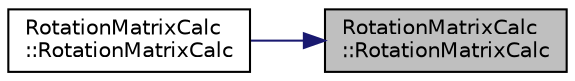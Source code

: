 digraph "RotationMatrixCalc::RotationMatrixCalc"
{
 // LATEX_PDF_SIZE
  edge [fontname="Helvetica",fontsize="10",labelfontname="Helvetica",labelfontsize="10"];
  node [fontname="Helvetica",fontsize="10",shape=record];
  rankdir="RL";
  Node1 [label="RotationMatrixCalc\l::RotationMatrixCalc",height=0.2,width=0.4,color="black", fillcolor="grey75", style="filled", fontcolor="black",tooltip=" "];
  Node1 -> Node2 [dir="back",color="midnightblue",fontsize="10",style="solid"];
  Node2 [label="RotationMatrixCalc\l::RotationMatrixCalc",height=0.2,width=0.4,color="black", fillcolor="white", style="filled",URL="$classRotationMatrixCalc.html#a68c0efa4eac235b8923b83278f34200c",tooltip=" "];
}
